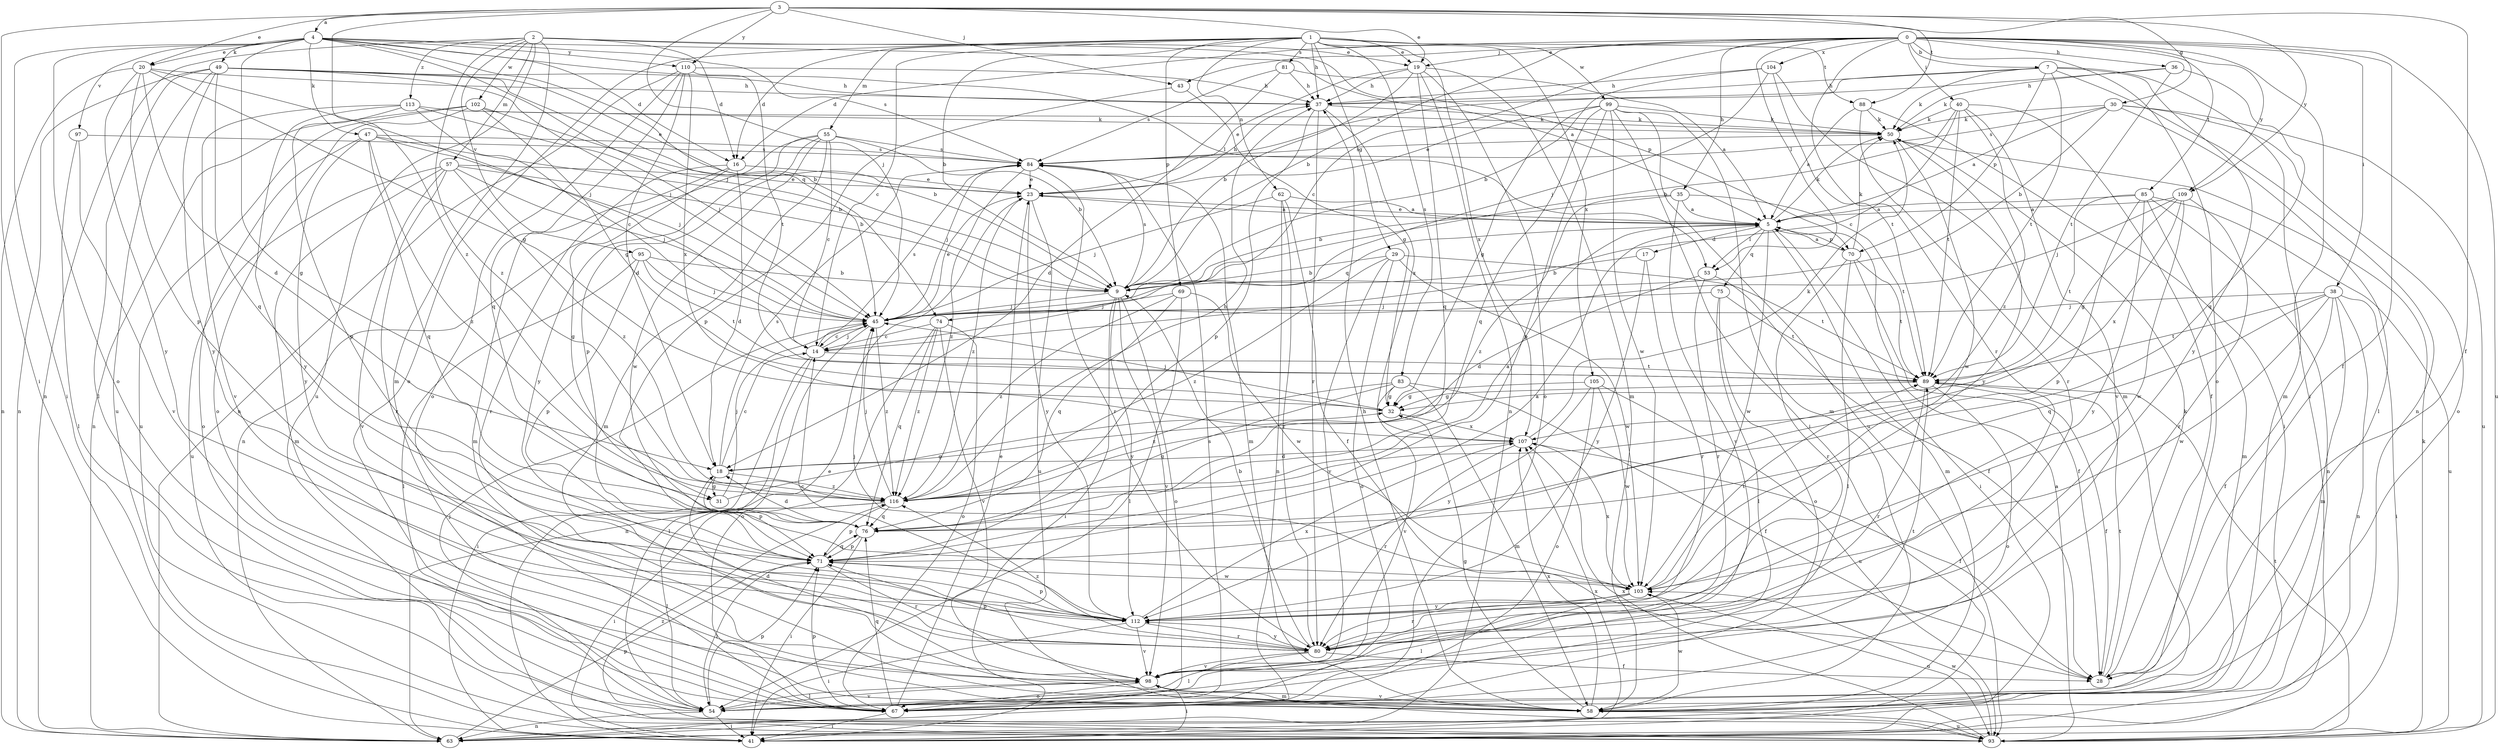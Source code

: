strict digraph  {
0;
1;
2;
3;
4;
5;
7;
9;
14;
16;
17;
18;
19;
20;
23;
28;
29;
30;
31;
32;
35;
36;
37;
38;
40;
41;
43;
45;
47;
49;
50;
53;
54;
55;
57;
58;
62;
63;
67;
69;
70;
71;
74;
75;
76;
80;
81;
83;
84;
85;
88;
89;
93;
95;
97;
98;
99;
102;
103;
104;
105;
107;
109;
110;
112;
113;
116;
0 -> 7  [label=b];
0 -> 9  [label=b];
0 -> 14  [label=c];
0 -> 16  [label=d];
0 -> 19  [label=e];
0 -> 28  [label=f];
0 -> 35  [label=h];
0 -> 36  [label=h];
0 -> 38  [label=i];
0 -> 40  [label=i];
0 -> 41  [label=i];
0 -> 43  [label=j];
0 -> 53  [label=l];
0 -> 67  [label=o];
0 -> 80  [label=r];
0 -> 85  [label=t];
0 -> 93  [label=u];
0 -> 104  [label=x];
0 -> 109  [label=y];
1 -> 9  [label=b];
1 -> 14  [label=c];
1 -> 16  [label=d];
1 -> 19  [label=e];
1 -> 29  [label=g];
1 -> 37  [label=h];
1 -> 55  [label=m];
1 -> 62  [label=n];
1 -> 67  [label=o];
1 -> 69  [label=p];
1 -> 81  [label=s];
1 -> 83  [label=s];
1 -> 88  [label=t];
1 -> 99  [label=w];
1 -> 105  [label=x];
1 -> 107  [label=x];
2 -> 16  [label=d];
2 -> 19  [label=e];
2 -> 57  [label=m];
2 -> 58  [label=m];
2 -> 63  [label=n];
2 -> 70  [label=p];
2 -> 93  [label=u];
2 -> 95  [label=v];
2 -> 102  [label=w];
2 -> 113  [label=z];
2 -> 116  [label=z];
3 -> 4  [label=a];
3 -> 19  [label=e];
3 -> 20  [label=e];
3 -> 28  [label=f];
3 -> 30  [label=g];
3 -> 41  [label=i];
3 -> 43  [label=j];
3 -> 45  [label=j];
3 -> 88  [label=t];
3 -> 109  [label=y];
3 -> 110  [label=y];
3 -> 116  [label=z];
4 -> 5  [label=a];
4 -> 16  [label=d];
4 -> 20  [label=e];
4 -> 31  [label=g];
4 -> 41  [label=i];
4 -> 45  [label=j];
4 -> 47  [label=k];
4 -> 49  [label=k];
4 -> 53  [label=l];
4 -> 67  [label=o];
4 -> 74  [label=q];
4 -> 84  [label=s];
4 -> 97  [label=v];
4 -> 110  [label=y];
5 -> 17  [label=d];
5 -> 23  [label=e];
5 -> 41  [label=i];
5 -> 50  [label=k];
5 -> 53  [label=l];
5 -> 58  [label=m];
5 -> 70  [label=p];
5 -> 74  [label=q];
5 -> 75  [label=q];
5 -> 103  [label=w];
7 -> 37  [label=h];
7 -> 50  [label=k];
7 -> 58  [label=m];
7 -> 63  [label=n];
7 -> 70  [label=p];
7 -> 84  [label=s];
7 -> 89  [label=t];
7 -> 112  [label=y];
9 -> 41  [label=i];
9 -> 45  [label=j];
9 -> 67  [label=o];
9 -> 84  [label=s];
9 -> 98  [label=v];
9 -> 112  [label=y];
14 -> 41  [label=i];
14 -> 45  [label=j];
14 -> 54  [label=l];
14 -> 84  [label=s];
14 -> 89  [label=t];
16 -> 18  [label=d];
16 -> 23  [label=e];
16 -> 31  [label=g];
16 -> 58  [label=m];
16 -> 80  [label=r];
17 -> 9  [label=b];
17 -> 80  [label=r];
17 -> 112  [label=y];
18 -> 14  [label=c];
18 -> 31  [label=g];
18 -> 71  [label=p];
18 -> 84  [label=s];
18 -> 116  [label=z];
19 -> 9  [label=b];
19 -> 23  [label=e];
19 -> 37  [label=h];
19 -> 58  [label=m];
19 -> 63  [label=n];
19 -> 67  [label=o];
19 -> 76  [label=q];
20 -> 18  [label=d];
20 -> 32  [label=g];
20 -> 37  [label=h];
20 -> 45  [label=j];
20 -> 63  [label=n];
20 -> 71  [label=p];
20 -> 112  [label=y];
23 -> 5  [label=a];
23 -> 37  [label=h];
23 -> 93  [label=u];
23 -> 112  [label=y];
23 -> 116  [label=z];
28 -> 50  [label=k];
28 -> 89  [label=t];
29 -> 9  [label=b];
29 -> 67  [label=o];
29 -> 89  [label=t];
29 -> 98  [label=v];
29 -> 103  [label=w];
29 -> 116  [label=z];
30 -> 5  [label=a];
30 -> 9  [label=b];
30 -> 50  [label=k];
30 -> 54  [label=l];
30 -> 67  [label=o];
30 -> 84  [label=s];
30 -> 93  [label=u];
31 -> 32  [label=g];
31 -> 45  [label=j];
32 -> 45  [label=j];
32 -> 107  [label=x];
35 -> 5  [label=a];
35 -> 9  [label=b];
35 -> 89  [label=t];
35 -> 98  [label=v];
35 -> 116  [label=z];
36 -> 37  [label=h];
36 -> 50  [label=k];
36 -> 76  [label=q];
36 -> 89  [label=t];
37 -> 50  [label=k];
37 -> 71  [label=p];
37 -> 80  [label=r];
37 -> 107  [label=x];
38 -> 28  [label=f];
38 -> 41  [label=i];
38 -> 45  [label=j];
38 -> 58  [label=m];
38 -> 63  [label=n];
38 -> 76  [label=q];
38 -> 89  [label=t];
38 -> 103  [label=w];
40 -> 9  [label=b];
40 -> 14  [label=c];
40 -> 28  [label=f];
40 -> 50  [label=k];
40 -> 89  [label=t];
40 -> 98  [label=v];
40 -> 116  [label=z];
41 -> 23  [label=e];
43 -> 32  [label=g];
43 -> 71  [label=p];
45 -> 14  [label=c];
45 -> 23  [label=e];
45 -> 67  [label=o];
45 -> 116  [label=z];
47 -> 9  [label=b];
47 -> 45  [label=j];
47 -> 67  [label=o];
47 -> 76  [label=q];
47 -> 84  [label=s];
47 -> 112  [label=y];
47 -> 116  [label=z];
49 -> 9  [label=b];
49 -> 23  [label=e];
49 -> 37  [label=h];
49 -> 45  [label=j];
49 -> 54  [label=l];
49 -> 63  [label=n];
49 -> 76  [label=q];
49 -> 93  [label=u];
49 -> 112  [label=y];
50 -> 84  [label=s];
50 -> 103  [label=w];
50 -> 112  [label=y];
53 -> 18  [label=d];
53 -> 28  [label=f];
53 -> 80  [label=r];
54 -> 41  [label=i];
54 -> 45  [label=j];
54 -> 63  [label=n];
54 -> 71  [label=p];
54 -> 98  [label=v];
55 -> 9  [label=b];
55 -> 14  [label=c];
55 -> 58  [label=m];
55 -> 63  [label=n];
55 -> 71  [label=p];
55 -> 84  [label=s];
55 -> 103  [label=w];
55 -> 112  [label=y];
57 -> 9  [label=b];
57 -> 23  [label=e];
57 -> 45  [label=j];
57 -> 58  [label=m];
57 -> 80  [label=r];
57 -> 93  [label=u];
57 -> 98  [label=v];
57 -> 116  [label=z];
58 -> 32  [label=g];
58 -> 37  [label=h];
58 -> 93  [label=u];
58 -> 98  [label=v];
58 -> 103  [label=w];
58 -> 107  [label=x];
62 -> 5  [label=a];
62 -> 28  [label=f];
62 -> 45  [label=j];
62 -> 63  [label=n];
62 -> 80  [label=r];
63 -> 71  [label=p];
63 -> 107  [label=x];
67 -> 23  [label=e];
67 -> 41  [label=i];
67 -> 71  [label=p];
67 -> 76  [label=q];
67 -> 84  [label=s];
69 -> 45  [label=j];
69 -> 54  [label=l];
69 -> 76  [label=q];
69 -> 103  [label=w];
69 -> 116  [label=z];
70 -> 5  [label=a];
70 -> 28  [label=f];
70 -> 50  [label=k];
70 -> 54  [label=l];
70 -> 80  [label=r];
70 -> 89  [label=t];
71 -> 5  [label=a];
71 -> 54  [label=l];
71 -> 76  [label=q];
71 -> 80  [label=r];
71 -> 103  [label=w];
74 -> 14  [label=c];
74 -> 63  [label=n];
74 -> 67  [label=o];
74 -> 76  [label=q];
74 -> 98  [label=v];
74 -> 116  [label=z];
75 -> 45  [label=j];
75 -> 54  [label=l];
75 -> 67  [label=o];
75 -> 89  [label=t];
76 -> 18  [label=d];
76 -> 41  [label=i];
76 -> 71  [label=p];
80 -> 9  [label=b];
80 -> 28  [label=f];
80 -> 54  [label=l];
80 -> 71  [label=p];
80 -> 98  [label=v];
80 -> 112  [label=y];
80 -> 116  [label=z];
81 -> 5  [label=a];
81 -> 18  [label=d];
81 -> 37  [label=h];
81 -> 84  [label=s];
83 -> 28  [label=f];
83 -> 32  [label=g];
83 -> 58  [label=m];
83 -> 76  [label=q];
83 -> 98  [label=v];
83 -> 116  [label=z];
84 -> 23  [label=e];
84 -> 45  [label=j];
84 -> 58  [label=m];
84 -> 80  [label=r];
84 -> 116  [label=z];
85 -> 5  [label=a];
85 -> 58  [label=m];
85 -> 63  [label=n];
85 -> 71  [label=p];
85 -> 89  [label=t];
85 -> 93  [label=u];
85 -> 112  [label=y];
88 -> 5  [label=a];
88 -> 41  [label=i];
88 -> 50  [label=k];
88 -> 80  [label=r];
89 -> 28  [label=f];
89 -> 32  [label=g];
89 -> 67  [label=o];
89 -> 80  [label=r];
93 -> 5  [label=a];
93 -> 50  [label=k];
93 -> 89  [label=t];
93 -> 103  [label=w];
93 -> 107  [label=x];
93 -> 116  [label=z];
95 -> 9  [label=b];
95 -> 45  [label=j];
95 -> 54  [label=l];
95 -> 71  [label=p];
95 -> 89  [label=t];
97 -> 54  [label=l];
97 -> 84  [label=s];
97 -> 98  [label=v];
98 -> 18  [label=d];
98 -> 41  [label=i];
98 -> 54  [label=l];
98 -> 58  [label=m];
98 -> 67  [label=o];
98 -> 89  [label=t];
99 -> 23  [label=e];
99 -> 32  [label=g];
99 -> 41  [label=i];
99 -> 50  [label=k];
99 -> 58  [label=m];
99 -> 71  [label=p];
99 -> 76  [label=q];
99 -> 93  [label=u];
99 -> 103  [label=w];
102 -> 9  [label=b];
102 -> 32  [label=g];
102 -> 50  [label=k];
102 -> 63  [label=n];
102 -> 67  [label=o];
102 -> 93  [label=u];
103 -> 45  [label=j];
103 -> 54  [label=l];
103 -> 80  [label=r];
103 -> 89  [label=t];
103 -> 93  [label=u];
103 -> 107  [label=x];
103 -> 112  [label=y];
104 -> 9  [label=b];
104 -> 37  [label=h];
104 -> 45  [label=j];
104 -> 58  [label=m];
104 -> 89  [label=t];
105 -> 32  [label=g];
105 -> 67  [label=o];
105 -> 93  [label=u];
105 -> 103  [label=w];
105 -> 112  [label=y];
107 -> 18  [label=d];
107 -> 28  [label=f];
107 -> 50  [label=k];
107 -> 80  [label=r];
109 -> 5  [label=a];
109 -> 32  [label=g];
109 -> 45  [label=j];
109 -> 80  [label=r];
109 -> 103  [label=w];
109 -> 107  [label=x];
110 -> 18  [label=d];
110 -> 37  [label=h];
110 -> 63  [label=n];
110 -> 67  [label=o];
110 -> 76  [label=q];
110 -> 89  [label=t];
110 -> 107  [label=x];
112 -> 14  [label=c];
112 -> 41  [label=i];
112 -> 71  [label=p];
112 -> 80  [label=r];
112 -> 98  [label=v];
112 -> 107  [label=x];
113 -> 14  [label=c];
113 -> 45  [label=j];
113 -> 50  [label=k];
113 -> 71  [label=p];
113 -> 98  [label=v];
113 -> 112  [label=y];
116 -> 5  [label=a];
116 -> 37  [label=h];
116 -> 41  [label=i];
116 -> 45  [label=j];
116 -> 54  [label=l];
116 -> 71  [label=p];
116 -> 76  [label=q];
}
